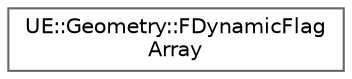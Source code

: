 digraph "Graphical Class Hierarchy"
{
 // INTERACTIVE_SVG=YES
 // LATEX_PDF_SIZE
  bgcolor="transparent";
  edge [fontname=Helvetica,fontsize=10,labelfontname=Helvetica,labelfontsize=10];
  node [fontname=Helvetica,fontsize=10,shape=box,height=0.2,width=0.4];
  rankdir="LR";
  Node0 [id="Node000000",label="UE::Geometry::FDynamicFlag\lArray",height=0.2,width=0.4,color="grey40", fillcolor="white", style="filled",URL="$db/d9d/classUE_1_1Geometry_1_1FDynamicFlagArray.html",tooltip="Utility class that allows for get/set of a flag for each integer ID, where the flag set automatically..."];
}
